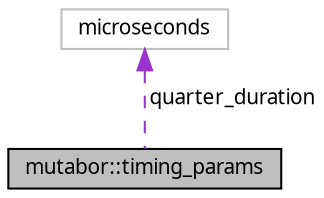 digraph "mutabor::timing_params"
{
  edge [fontname="Sans",fontsize="10",labelfontname="Sans",labelfontsize="10"];
  node [fontname="Sans",fontsize="10",shape=record];
  Node1 [label="mutabor::timing_params",height=0.2,width=0.4,color="black", fillcolor="grey75", style="filled", fontcolor="black"];
  Node2 -> Node1 [dir="back",color="darkorchid3",fontsize="10",style="dashed",label=" quarter_duration" ,fontname="Sans"];
  Node2 [label="microseconds",height=0.2,width=0.4,color="grey75", fillcolor="white", style="filled"];
}
